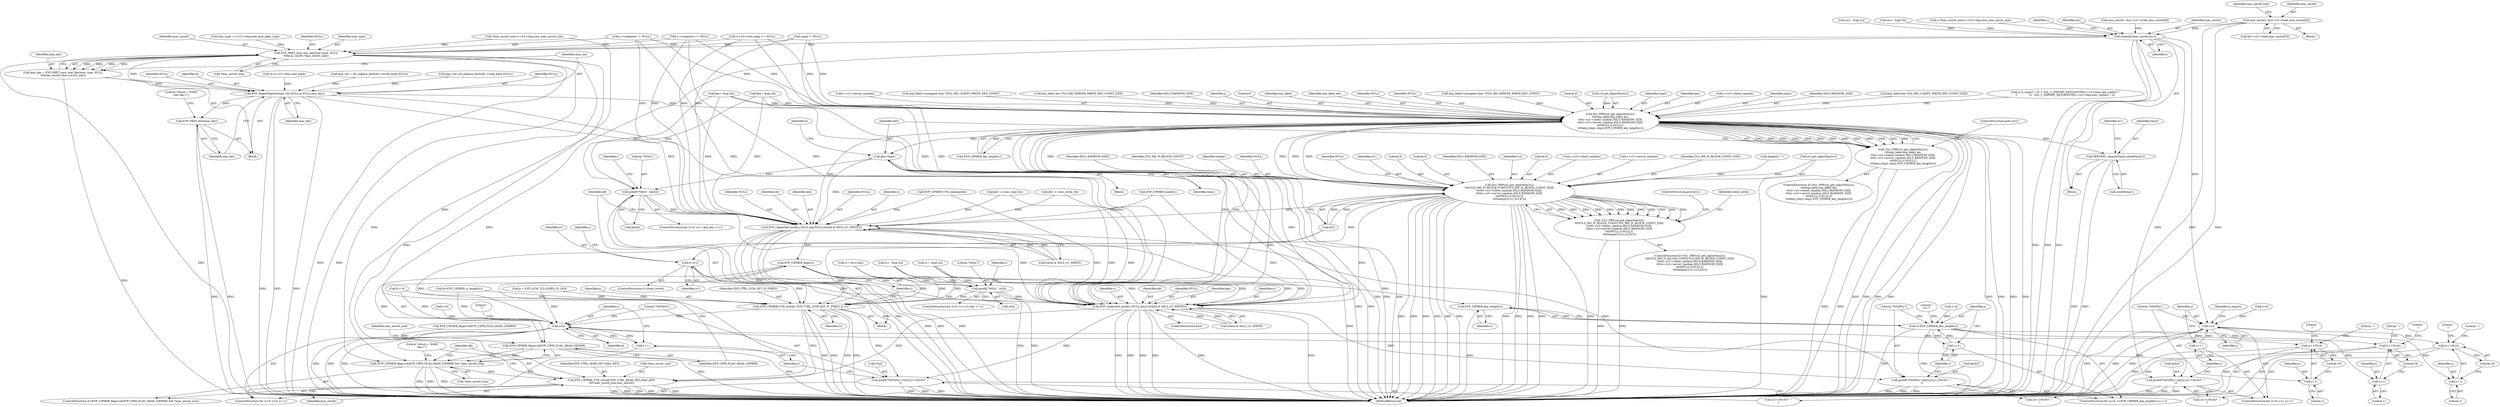 digraph "0_openssl_34628967f1e65dc8f34e000f0f5518e21afbfc7b_0@array" {
"1000429" [label="(Call,mac_secret= &(s->s3->read_mac_secret[0]))"];
"1000754" [label="(Call,memcpy(mac_secret,ms,i))"];
"1000767" [label="(Call,EVP_PKEY_new_mac_key(mac_type, NULL,\n\t\t\t\tmac_secret,*mac_secret_size))"];
"1000765" [label="(Call,mac_key = EVP_PKEY_new_mac_key(mac_type, NULL,\n\t\t\t\tmac_secret,*mac_secret_size))"];
"1000773" [label="(Call,EVP_DigestSignInit(mac_ctx,NULL,m,NULL,mac_key))"];
"1000779" [label="(Call,EVP_PKEY_free(mac_key))"];
"1000813" [label="(Call,tls1_PRF(ssl_get_algorithm2(s),\n\t\t\t\texp_label,exp_label_len,\n\t\t\t\ts->s3->client_random,SSL3_RANDOM_SIZE,\n\t\t\t\ts->s3->server_random,SSL3_RANDOM_SIZE,\n\t\t\t\tNULL,0,NULL,0,\n\t\t\t\tkey,j,tmp1,tmp2,EVP_CIPHER_key_length(c)))"];
"1000812" [label="(Call,!tls1_PRF(ssl_get_algorithm2(s),\n\t\t\t\texp_label,exp_label_len,\n\t\t\t\ts->s3->client_random,SSL3_RANDOM_SIZE,\n\t\t\t\ts->s3->server_random,SSL3_RANDOM_SIZE,\n\t\t\t\tNULL,0,NULL,0,\n\t\t\t\tkey,j,tmp1,tmp2,EVP_CIPHER_key_length(c)))"];
"1000841" [label="(Call,key=tmp1)"];
"1000916" [label="(Call,printf(\"%02x\", key[i]))"];
"1000949" [label="(Call,EVP_CipherInit_ex(dd,c,NULL,key,NULL,(which & SSL3_CC_WRITE)))"];
"1000958" [label="(Call,EVP_CIPHER_CTX_ctrl(dd, EVP_CTRL_GCM_SET_IV_FIXED, k, iv))"];
"1000981" [label="(Call,EVP_CIPHER_CTX_ctrl(dd,EVP_CTRL_AEAD_SET_MAC_KEY,\n\t\t\t\t*mac_secret_size,mac_secret))"];
"1001023" [label="(Call,z<k)"];
"1001026" [label="(Call,z++)"];
"1001034" [label="(Call,(z+1)%16)"];
"1001035" [label="(Call,z+1)"];
"1001028" [label="(Call,printf(\"%02X%c\",iv[z],((z+1)%16)?' ':'\n'))"];
"1000976" [label="(Call,EVP_CIPHER_flags(c))"];
"1000975" [label="(Call,EVP_CIPHER_flags(c)&EVP_CIPH_FLAG_AEAD_CIPHER)"];
"1000974" [label="(Call,(EVP_CIPHER_flags(c)&EVP_CIPH_FLAG_AEAD_CIPHER) && *mac_secret_size)"];
"1000998" [label="(Call,EVP_CIPHER_key_length(c))"];
"1000996" [label="(Call,z<EVP_CIPHER_key_length(c))"];
"1001000" [label="(Call,z++)"];
"1001008" [label="(Call,(z+1)%16)"];
"1001009" [label="(Call,z+1)"];
"1001002" [label="(Call,printf(\"%02X%c\",key[z],((z+1)%16)?' ':'\n'))"];
"1000964" [label="(Call,EVP_CipherInit_ex(dd,c,NULL,key,iv,(which & SSL3_CC_WRITE)))"];
"1000851" [label="(Call,tls1_PRF(ssl_get_algorithm2(s),\n\t\t\t\t\tTLS_MD_IV_BLOCK_CONST,TLS_MD_IV_BLOCK_CONST_SIZE,\n\t\t\t\t\ts->s3->client_random,SSL3_RANDOM_SIZE,\n\t\t\t\t\ts->s3->server_random,SSL3_RANDOM_SIZE,\n\t\t\t\t\tNULL,0,NULL,0,\n\t\t\t\t\tempty,0,iv1,iv2,k*2))"];
"1000850" [label="(Call,!tls1_PRF(ssl_get_algorithm2(s),\n\t\t\t\t\tTLS_MD_IV_BLOCK_CONST,TLS_MD_IV_BLOCK_CONST_SIZE,\n\t\t\t\t\ts->s3->client_random,SSL3_RANDOM_SIZE,\n\t\t\t\t\ts->s3->server_random,SSL3_RANDOM_SIZE,\n\t\t\t\t\tNULL,0,NULL,0,\n\t\t\t\t\tempty,0,iv1,iv2,k*2))"];
"1000882" [label="(Call,iv=iv1)"];
"1000936" [label="(Call,printf(\"%02x\", iv[i]))"];
"1001047" [label="(Call,OPENSSL_cleanse(tmp2,sizeof(tmp1)))"];
"1000790" [label="(Call,z<i)"];
"1000793" [label="(Call,z++)"];
"1000801" [label="(Call,(z+1)%16)"];
"1000802" [label="(Call,z+1)"];
"1000795" [label="(Call,printf(\"%02X%c\",ms[z],((z+1)%16)?' ':'\n'))"];
"1001008" [label="(Call,(z+1)%16)"];
"1000797" [label="(Call,ms[z])"];
"1001020" [label="(Call,z=0)"];
"1000830" [label="(Identifier,NULL)"];
"1000841" [label="(Call,key=tmp1)"];
"1000810" [label="(Block,)"];
"1000868" [label="(Identifier,NULL)"];
"1000764" [label="(Block,)"];
"1001049" [label="(Call,sizeof(tmp1))"];
"1000498" [label="(Call,dd= s->enc_write_ctx)"];
"1000948" [label="(Block,)"];
"1000952" [label="(Identifier,NULL)"];
"1000585" [label="(Call,i=*mac_secret_size=s->s3->tmp.new_mac_secret_size)"];
"1000874" [label="(Identifier,iv1)"];
"1000895" [label="(Identifier,s)"];
"1000762" [label="(Identifier,c)"];
"1000769" [label="(Identifier,NULL)"];
"1000845" [label="(Call,k > 0)"];
"1000809" [label="(Identifier,is_export)"];
"1000756" [label="(Identifier,ms)"];
"1000554" [label="(Call,mac_secret= &(s->s3->write_mac_secret[0]))"];
"1001034" [label="(Call,(z+1)%16)"];
"1001033" [label="(Call,((z+1)%16)?' ':'\n')"];
"1000728" [label="(Call,exp_label=(unsigned char *)TLS_MD_SERVER_WRITE_KEY_CONST)"];
"1000659" [label="(Call,key= &(p[ n]))"];
"1000851" [label="(Call,tls1_PRF(ssl_get_algorithm2(s),\n\t\t\t\t\tTLS_MD_IV_BLOCK_CONST,TLS_MD_IV_BLOCK_CONST_SIZE,\n\t\t\t\t\ts->s3->client_random,SSL3_RANDOM_SIZE,\n\t\t\t\t\ts->s3->server_random,SSL3_RANDOM_SIZE,\n\t\t\t\t\tNULL,0,NULL,0,\n\t\t\t\t\tempty,0,iv1,iv2,k*2))"];
"1001013" [label="(Literal,' ')"];
"1001004" [label="(Call,key[z])"];
"1001037" [label="(Literal,1)"];
"1001040" [label="(Literal,'\n')"];
"1000833" [label="(Literal,0)"];
"1000980" [label="(Identifier,mac_secret_size)"];
"1000331" [label="(Call,mac_ctx=ssl_replace_hash(&s->read_hash,NULL))"];
"1000966" [label="(Identifier,c)"];
"1000964" [label="(Call,EVP_CipherInit_ex(dd,c,NULL,key,iv,(which & SSL3_CC_WRITE)))"];
"1000963" [label="(ControlStructure,else)"];
"1000814" [label="(Call,ssl_get_algorithm2(s))"];
"1000767" [label="(Call,EVP_PKEY_new_mac_key(mac_type, NULL,\n\t\t\t\tmac_secret,*mac_secret_size))"];
"1000873" [label="(Literal,0)"];
"1000794" [label="(Identifier,z)"];
"1000849" [label="(ControlStructure,if (!tls1_PRF(ssl_get_algorithm2(s),\n\t\t\t\t\tTLS_MD_IV_BLOCK_CONST,TLS_MD_IV_BLOCK_CONST_SIZE,\n\t\t\t\t\ts->s3->client_random,SSL3_RANDOM_SIZE,\n\t\t\t\t\ts->s3->server_random,SSL3_RANDOM_SIZE,\n\t\t\t\t\tNULL,0,NULL,0,\n\t\t\t\t\tempty,0,iv1,iv2,k*2)))"];
"1000905" [label="(ControlStructure,for (i=0; i<c->key_len; i++))"];
"1000787" [label="(Call,z=0)"];
"1001000" [label="(Call,z++)"];
"1000869" [label="(Literal,0)"];
"1000951" [label="(Identifier,c)"];
"1000771" [label="(Call,*mac_secret_size)"];
"1000958" [label="(Call,EVP_CIPHER_CTX_ctrl(dd, EVP_CTRL_GCM_SET_IV_FIXED, k, iv))"];
"1000768" [label="(Identifier,mac_type)"];
"1000867" [label="(Identifier,SSL3_RANDOM_SIZE)"];
"1000886" [label="(Call,iv= &(iv1[k]))"];
"1000973" [label="(ControlStructure,if ((EVP_CIPHER_flags(c)&EVP_CIPH_FLAG_AEAD_CIPHER) && *mac_secret_size))"];
"1000777" [label="(Identifier,NULL)"];
"1000875" [label="(Identifier,iv2)"];
"1000883" [label="(Identifier,iv)"];
"1000760" [label="(Call,EVP_CIPHER_flags(c)&EVP_CIPH_FLAG_AEAD_CIPHER)"];
"1000356" [label="(Call,comp != NULL)"];
"1000800" [label="(Call,((z+1)%16)?' ':'\n')"];
"1000936" [label="(Call,printf(\"%02x\", iv[i]))"];
"1000804" [label="(Literal,1)"];
"1000882" [label="(Call,iv=iv1)"];
"1000997" [label="(Identifier,z)"];
"1000837" [label="(Identifier,tmp2)"];
"1000915" [label="(Identifier,i)"];
"1001023" [label="(Call,z<k)"];
"1000871" [label="(Literal,0)"];
"1000773" [label="(Call,EVP_DigestSignInit(mac_ctx,NULL,m,NULL,mac_key))"];
"1000755" [label="(Identifier,mac_secret)"];
"1001011" [label="(Literal,1)"];
"1000834" [label="(Identifier,key)"];
"1001026" [label="(Call,z++)"];
"1001019" [label="(ControlStructure,for (z=0; z<k; z++))"];
"1000846" [label="(Identifier,k)"];
"1000635" [label="(Call,k=EVP_CIPHER_iv_length(c))"];
"1000757" [label="(Identifier,i)"];
"1000959" [label="(Identifier,dd)"];
"1000962" [label="(Identifier,iv)"];
"1000925" [label="(ControlStructure,for (i=0; i<c->iv_len; i++))"];
"1000992" [label="(ControlStructure,for (z=0; z<EVP_CIPHER_key_length(c); z++))"];
"1001016" [label="(Literal,\"\niv=\")"];
"1000790" [label="(Call,z<i)"];
"1001002" [label="(Call,printf(\"%02X%c\",key[z],((z+1)%16)?' ':'\n'))"];
"1000766" [label="(Identifier,mac_key)"];
"1000805" [label="(Literal,16)"];
"1000918" [label="(Call,key[i])"];
"1000917" [label="(Literal,\"%02x\")"];
"1000986" [label="(Identifier,mac_secret)"];
"1000429" [label="(Call,mac_secret= &(s->s3->read_mac_secret[0]))"];
"1000440" [label="(Identifier,mac_secret_size)"];
"1000981" [label="(Call,EVP_CIPHER_CTX_ctrl(dd,EVP_CTRL_AEAD_SET_MAC_KEY,\n\t\t\t\t*mac_secret_size,mac_secret))"];
"1000982" [label="(Identifier,dd)"];
"1000818" [label="(Call,s->s3->client_random)"];
"1000770" [label="(Identifier,mac_secret)"];
"1001048" [label="(Identifier,tmp2)"];
"1001001" [label="(Identifier,z)"];
"1000774" [label="(Identifier,mac_ctx)"];
"1000813" [label="(Call,tls1_PRF(ssl_get_algorithm2(s),\n\t\t\t\texp_label,exp_label_len,\n\t\t\t\ts->s3->client_random,SSL3_RANDOM_SIZE,\n\t\t\t\ts->s3->server_random,SSL3_RANDOM_SIZE,\n\t\t\t\tNULL,0,NULL,0,\n\t\t\t\tkey,j,tmp1,tmp2,EVP_CIPHER_key_length(c)))"];
"1000430" [label="(Identifier,mac_secret)"];
"1000836" [label="(Identifier,tmp1)"];
"1000961" [label="(Identifier,k)"];
"1000829" [label="(Identifier,SSL3_RANDOM_SIZE)"];
"1001028" [label="(Call,printf(\"%02X%c\",iv[z],((z+1)%16)?' ':'\n'))"];
"1000998" [label="(Call,EVP_CIPHER_key_length(c))"];
"1001047" [label="(Call,OPENSSL_cleanse(tmp2,sizeof(tmp1)))"];
"1000970" [label="(Call,which & SSL3_CC_WRITE)"];
"1001014" [label="(Literal,'\n')"];
"1000708" [label="(Call,key= &(p[ n]))"];
"1000945" [label="(Call,EVP_CIPHER_mode(c))"];
"1000988" [label="(Literal,\"which = %04X\nkey=\")"];
"1001036" [label="(Identifier,z)"];
"1000779" [label="(Call,EVP_PKEY_free(mac_key))"];
"1000786" [label="(ControlStructure,for (z=0; z<i; z++))"];
"1000793" [label="(Call,z++)"];
"1000984" [label="(Call,*mac_secret_size)"];
"1000978" [label="(Identifier,EVP_CIPH_FLAG_AEAD_CIPHER)"];
"1000879" [label="(ControlStructure,goto err2;)"];
"1000843" [label="(Identifier,tmp1)"];
"1001029" [label="(Literal,\"%02X%c\")"];
"1000782" [label="(Literal,\"which = %04X\nmac key=\")"];
"1001007" [label="(Call,((z+1)%16)?' ':'\n')"];
"1000686" [label="(Call,exp_label_len=TLS_MD_CLIENT_WRITE_KEY_CONST_SIZE)"];
"1000880" [label="(ControlStructure,if (client_write))"];
"1000954" [label="(Identifier,NULL)"];
"1000601" [label="(Call,j=is_export ? (cl < SSL_C_EXPORT_KEYLENGTH(s->s3->tmp.new_cipher) ?\n\t               cl : SSL_C_EXPORT_KEYLENGTH(s->s3->tmp.new_cipher)) : cl)"];
"1000174" [label="(Call,mac_type = s->s3->tmp.new_mac_pkey_type)"];
"1001024" [label="(Identifier,z)"];
"1000881" [label="(Identifier,client_write)"];
"1000884" [label="(Identifier,iv1)"];
"1000587" [label="(Call,*mac_secret_size=s->s3->tmp.new_mac_secret_size)"];
"1001003" [label="(Literal,\"%02X%c\")"];
"1000775" [label="(Identifier,NULL)"];
"1000842" [label="(Identifier,key)"];
"1001012" [label="(Literal,16)"];
"1000955" [label="(Call,which & SSL3_CC_WRITE)"];
"1000965" [label="(Identifier,dd)"];
"1000856" [label="(Call,s->s3->client_random)"];
"1000862" [label="(Call,s->s3->server_random)"];
"1000967" [label="(Identifier,NULL)"];
"1000776" [label="(Identifier,m)"];
"1000512" [label="(Call,s->compress != NULL)"];
"1000824" [label="(Call,s->s3->server_random)"];
"1000803" [label="(Identifier,z)"];
"1001010" [label="(Identifier,z)"];
"1001052" [label="(Identifier,iv1)"];
"1001038" [label="(Literal,16)"];
"1000326" [label="(Call,dd= s->enc_read_ctx)"];
"1000975" [label="(Call,EVP_CIPHER_flags(c)&EVP_CIPH_FLAG_AEAD_CIPHER)"];
"1000802" [label="(Call,z+1)"];
"1000719" [label="(Call,iv=  &(p[ n]))"];
"1000631" [label="(Call,k = EVP_GCM_TLS_FIXED_IV_LEN)"];
"1000801" [label="(Call,(z+1)%16)"];
"1000778" [label="(Identifier,mac_key)"];
"1000968" [label="(Identifier,key)"];
"1000876" [label="(Call,k*2)"];
"1000431" [label="(Call,&(s->s3->read_mac_secret[0]))"];
"1000681" [label="(Call,exp_label=(unsigned char *)TLS_MD_CLIENT_WRITE_KEY_CONST)"];
"1000733" [label="(Call,exp_label_len=TLS_MD_SERVER_WRITE_KEY_CONST_SIZE)"];
"1000993" [label="(Call,z=0)"];
"1000807" [label="(Literal,'\n')"];
"1000697" [label="(Call,ms=  &(p[ n]))"];
"1001042" [label="(Literal,\"\n\")"];
"1000999" [label="(Identifier,c)"];
"1001068" [label="(MethodReturn,int)"];
"1000165" [label="(Call,m=s->s3->tmp.new_hash)"];
"1000976" [label="(Call,EVP_CIPHER_flags(c))"];
"1001035" [label="(Call,z+1)"];
"1000979" [label="(Call,*mac_secret_size)"];
"1000855" [label="(Identifier,TLS_MD_IV_BLOCK_CONST_SIZE)"];
"1000276" [label="(Block,)"];
"1000953" [label="(Identifier,key)"];
"1000823" [label="(Identifier,SSL3_RANDOM_SIZE)"];
"1000648" [label="(Call,ms=  &(p[ 0]))"];
"1001027" [label="(Identifier,z)"];
"1000850" [label="(Call,!tls1_PRF(ssl_get_algorithm2(s),\n\t\t\t\t\tTLS_MD_IV_BLOCK_CONST,TLS_MD_IV_BLOCK_CONST_SIZE,\n\t\t\t\t\ts->s3->client_random,SSL3_RANDOM_SIZE,\n\t\t\t\t\ts->s3->server_random,SSL3_RANDOM_SIZE,\n\t\t\t\t\tNULL,0,NULL,0,\n\t\t\t\t\tempty,0,iv1,iv2,k*2))"];
"1001039" [label="(Literal,' ')"];
"1000949" [label="(Call,EVP_CipherInit_ex(dd,c,NULL,key,NULL,(which & SSL3_CC_WRITE)))"];
"1000937" [label="(Literal,\"%02x\")"];
"1000835" [label="(Identifier,j)"];
"1000113" [label="(Call,empty[]=\"\")"];
"1000831" [label="(Literal,0)"];
"1001025" [label="(Identifier,k)"];
"1000852" [label="(Call,ssl_get_algorithm2(s))"];
"1000861" [label="(Identifier,SSL3_RANDOM_SIZE)"];
"1000854" [label="(Identifier,TLS_MD_IV_BLOCK_CONST)"];
"1000111" [label="(Block,)"];
"1000938" [label="(Call,iv[i])"];
"1000960" [label="(Identifier,EVP_CTRL_GCM_SET_IV_FIXED)"];
"1000996" [label="(Call,z<EVP_CIPHER_key_length(c))"];
"1000527" [label="(Call,s->compress == NULL)"];
"1000838" [label="(Call,EVP_CIPHER_key_length(c))"];
"1000795" [label="(Call,printf(\"%02X%c\",ms[z],((z+1)%16)?' ':'\n'))"];
"1000754" [label="(Call,memcpy(mac_secret,ms,i))"];
"1000765" [label="(Call,mac_key = EVP_PKEY_new_mac_key(mac_type, NULL,\n\t\t\t\tmac_secret,*mac_secret_size))"];
"1000983" [label="(Identifier,EVP_CTRL_AEAD_SET_MAC_KEY)"];
"1001009" [label="(Call,z+1)"];
"1000969" [label="(Identifier,iv)"];
"1000796" [label="(Literal,\"%02X%c\")"];
"1000780" [label="(Identifier,mac_key)"];
"1000811" [label="(ControlStructure,if (!tls1_PRF(ssl_get_algorithm2(s),\n\t\t\t\texp_label,exp_label_len,\n\t\t\t\ts->s3->client_random,SSL3_RANDOM_SIZE,\n\t\t\t\ts->s3->server_random,SSL3_RANDOM_SIZE,\n\t\t\t\tNULL,0,NULL,0,\n\t\t\t\tkey,j,tmp1,tmp2,EVP_CIPHER_key_length(c))))"];
"1000916" [label="(Call,printf(\"%02x\", key[i]))"];
"1001030" [label="(Call,iv[z])"];
"1000816" [label="(Identifier,exp_label)"];
"1000792" [label="(Identifier,i)"];
"1000503" [label="(Call,mac_ctx = ssl_replace_hash(&s->write_hash,NULL))"];
"1000977" [label="(Identifier,c)"];
"1000670" [label="(Call,iv=  &(p[ n]))"];
"1000817" [label="(Identifier,exp_label_len)"];
"1000840" [label="(ControlStructure,goto err2;)"];
"1000402" [label="(Call,s->s3->rrec.comp == NULL)"];
"1000574" [label="(Call,EVP_CIPHER_CTX_cleanup(dd))"];
"1000872" [label="(Identifier,empty)"];
"1000950" [label="(Identifier,dd)"];
"1000791" [label="(Identifier,z)"];
"1000935" [label="(Identifier,i)"];
"1000812" [label="(Call,!tls1_PRF(ssl_get_algorithm2(s),\n\t\t\t\texp_label,exp_label_len,\n\t\t\t\ts->s3->client_random,SSL3_RANDOM_SIZE,\n\t\t\t\ts->s3->server_random,SSL3_RANDOM_SIZE,\n\t\t\t\tNULL,0,NULL,0,\n\t\t\t\tkey,j,tmp1,tmp2,EVP_CIPHER_key_length(c)))"];
"1000806" [label="(Literal,' ')"];
"1000870" [label="(Identifier,NULL)"];
"1000974" [label="(Call,(EVP_CIPHER_flags(c)&EVP_CIPH_FLAG_AEAD_CIPHER) && *mac_secret_size)"];
"1000832" [label="(Identifier,NULL)"];
"1000429" -> "1000276"  [label="AST: "];
"1000429" -> "1000431"  [label="CFG: "];
"1000430" -> "1000429"  [label="AST: "];
"1000431" -> "1000429"  [label="AST: "];
"1000440" -> "1000429"  [label="CFG: "];
"1000429" -> "1001068"  [label="DDG: "];
"1000429" -> "1001068"  [label="DDG: "];
"1000429" -> "1000754"  [label="DDG: "];
"1000754" -> "1000111"  [label="AST: "];
"1000754" -> "1000757"  [label="CFG: "];
"1000755" -> "1000754"  [label="AST: "];
"1000756" -> "1000754"  [label="AST: "];
"1000757" -> "1000754"  [label="AST: "];
"1000762" -> "1000754"  [label="CFG: "];
"1000754" -> "1001068"  [label="DDG: "];
"1000754" -> "1001068"  [label="DDG: "];
"1000754" -> "1001068"  [label="DDG: "];
"1000554" -> "1000754"  [label="DDG: "];
"1000648" -> "1000754"  [label="DDG: "];
"1000697" -> "1000754"  [label="DDG: "];
"1000585" -> "1000754"  [label="DDG: "];
"1000754" -> "1000767"  [label="DDG: "];
"1000754" -> "1000790"  [label="DDG: "];
"1000754" -> "1000795"  [label="DDG: "];
"1000754" -> "1000981"  [label="DDG: "];
"1000767" -> "1000765"  [label="AST: "];
"1000767" -> "1000771"  [label="CFG: "];
"1000768" -> "1000767"  [label="AST: "];
"1000769" -> "1000767"  [label="AST: "];
"1000770" -> "1000767"  [label="AST: "];
"1000771" -> "1000767"  [label="AST: "];
"1000765" -> "1000767"  [label="CFG: "];
"1000767" -> "1001068"  [label="DDG: "];
"1000767" -> "1001068"  [label="DDG: "];
"1000767" -> "1001068"  [label="DDG: "];
"1000767" -> "1000765"  [label="DDG: "];
"1000767" -> "1000765"  [label="DDG: "];
"1000767" -> "1000765"  [label="DDG: "];
"1000767" -> "1000765"  [label="DDG: "];
"1000174" -> "1000767"  [label="DDG: "];
"1000527" -> "1000767"  [label="DDG: "];
"1000512" -> "1000767"  [label="DDG: "];
"1000356" -> "1000767"  [label="DDG: "];
"1000402" -> "1000767"  [label="DDG: "];
"1000587" -> "1000767"  [label="DDG: "];
"1000767" -> "1000773"  [label="DDG: "];
"1000767" -> "1000974"  [label="DDG: "];
"1000767" -> "1000981"  [label="DDG: "];
"1000765" -> "1000764"  [label="AST: "];
"1000766" -> "1000765"  [label="AST: "];
"1000774" -> "1000765"  [label="CFG: "];
"1000765" -> "1001068"  [label="DDG: "];
"1000765" -> "1000773"  [label="DDG: "];
"1000773" -> "1000764"  [label="AST: "];
"1000773" -> "1000778"  [label="CFG: "];
"1000774" -> "1000773"  [label="AST: "];
"1000775" -> "1000773"  [label="AST: "];
"1000776" -> "1000773"  [label="AST: "];
"1000777" -> "1000773"  [label="AST: "];
"1000778" -> "1000773"  [label="AST: "];
"1000780" -> "1000773"  [label="CFG: "];
"1000773" -> "1001068"  [label="DDG: "];
"1000773" -> "1001068"  [label="DDG: "];
"1000773" -> "1001068"  [label="DDG: "];
"1000331" -> "1000773"  [label="DDG: "];
"1000503" -> "1000773"  [label="DDG: "];
"1000165" -> "1000773"  [label="DDG: "];
"1000773" -> "1000779"  [label="DDG: "];
"1000773" -> "1000813"  [label="DDG: "];
"1000773" -> "1000949"  [label="DDG: "];
"1000773" -> "1000964"  [label="DDG: "];
"1000779" -> "1000764"  [label="AST: "];
"1000779" -> "1000780"  [label="CFG: "];
"1000780" -> "1000779"  [label="AST: "];
"1000782" -> "1000779"  [label="CFG: "];
"1000779" -> "1001068"  [label="DDG: "];
"1000779" -> "1001068"  [label="DDG: "];
"1000813" -> "1000812"  [label="AST: "];
"1000813" -> "1000838"  [label="CFG: "];
"1000814" -> "1000813"  [label="AST: "];
"1000816" -> "1000813"  [label="AST: "];
"1000817" -> "1000813"  [label="AST: "];
"1000818" -> "1000813"  [label="AST: "];
"1000823" -> "1000813"  [label="AST: "];
"1000824" -> "1000813"  [label="AST: "];
"1000829" -> "1000813"  [label="AST: "];
"1000830" -> "1000813"  [label="AST: "];
"1000831" -> "1000813"  [label="AST: "];
"1000832" -> "1000813"  [label="AST: "];
"1000833" -> "1000813"  [label="AST: "];
"1000834" -> "1000813"  [label="AST: "];
"1000835" -> "1000813"  [label="AST: "];
"1000836" -> "1000813"  [label="AST: "];
"1000837" -> "1000813"  [label="AST: "];
"1000838" -> "1000813"  [label="AST: "];
"1000812" -> "1000813"  [label="CFG: "];
"1000813" -> "1001068"  [label="DDG: "];
"1000813" -> "1001068"  [label="DDG: "];
"1000813" -> "1001068"  [label="DDG: "];
"1000813" -> "1001068"  [label="DDG: "];
"1000813" -> "1001068"  [label="DDG: "];
"1000813" -> "1001068"  [label="DDG: "];
"1000813" -> "1001068"  [label="DDG: "];
"1000813" -> "1001068"  [label="DDG: "];
"1000813" -> "1001068"  [label="DDG: "];
"1000813" -> "1001068"  [label="DDG: "];
"1000813" -> "1001068"  [label="DDG: "];
"1000813" -> "1001068"  [label="DDG: "];
"1000813" -> "1000812"  [label="DDG: "];
"1000813" -> "1000812"  [label="DDG: "];
"1000813" -> "1000812"  [label="DDG: "];
"1000813" -> "1000812"  [label="DDG: "];
"1000813" -> "1000812"  [label="DDG: "];
"1000813" -> "1000812"  [label="DDG: "];
"1000813" -> "1000812"  [label="DDG: "];
"1000813" -> "1000812"  [label="DDG: "];
"1000813" -> "1000812"  [label="DDG: "];
"1000813" -> "1000812"  [label="DDG: "];
"1000813" -> "1000812"  [label="DDG: "];
"1000813" -> "1000812"  [label="DDG: "];
"1000813" -> "1000812"  [label="DDG: "];
"1000814" -> "1000813"  [label="DDG: "];
"1000681" -> "1000813"  [label="DDG: "];
"1000728" -> "1000813"  [label="DDG: "];
"1000733" -> "1000813"  [label="DDG: "];
"1000686" -> "1000813"  [label="DDG: "];
"1000527" -> "1000813"  [label="DDG: "];
"1000512" -> "1000813"  [label="DDG: "];
"1000356" -> "1000813"  [label="DDG: "];
"1000402" -> "1000813"  [label="DDG: "];
"1000708" -> "1000813"  [label="DDG: "];
"1000659" -> "1000813"  [label="DDG: "];
"1000601" -> "1000813"  [label="DDG: "];
"1000838" -> "1000813"  [label="DDG: "];
"1000813" -> "1000841"  [label="DDG: "];
"1000813" -> "1000851"  [label="DDG: "];
"1000813" -> "1000851"  [label="DDG: "];
"1000813" -> "1000851"  [label="DDG: "];
"1000813" -> "1000851"  [label="DDG: "];
"1000813" -> "1000949"  [label="DDG: "];
"1000813" -> "1000964"  [label="DDG: "];
"1000813" -> "1001047"  [label="DDG: "];
"1000812" -> "1000811"  [label="AST: "];
"1000840" -> "1000812"  [label="CFG: "];
"1000842" -> "1000812"  [label="CFG: "];
"1000812" -> "1001068"  [label="DDG: "];
"1000812" -> "1001068"  [label="DDG: "];
"1000841" -> "1000810"  [label="AST: "];
"1000841" -> "1000843"  [label="CFG: "];
"1000842" -> "1000841"  [label="AST: "];
"1000843" -> "1000841"  [label="AST: "];
"1000846" -> "1000841"  [label="CFG: "];
"1000841" -> "1001068"  [label="DDG: "];
"1000841" -> "1001068"  [label="DDG: "];
"1000841" -> "1000916"  [label="DDG: "];
"1000841" -> "1000949"  [label="DDG: "];
"1000841" -> "1000964"  [label="DDG: "];
"1000916" -> "1000905"  [label="AST: "];
"1000916" -> "1000918"  [label="CFG: "];
"1000917" -> "1000916"  [label="AST: "];
"1000918" -> "1000916"  [label="AST: "];
"1000915" -> "1000916"  [label="CFG: "];
"1000916" -> "1001068"  [label="DDG: "];
"1000916" -> "1001068"  [label="DDG: "];
"1000708" -> "1000916"  [label="DDG: "];
"1000659" -> "1000916"  [label="DDG: "];
"1000916" -> "1000949"  [label="DDG: "];
"1000916" -> "1000964"  [label="DDG: "];
"1000949" -> "1000948"  [label="AST: "];
"1000949" -> "1000955"  [label="CFG: "];
"1000950" -> "1000949"  [label="AST: "];
"1000951" -> "1000949"  [label="AST: "];
"1000952" -> "1000949"  [label="AST: "];
"1000953" -> "1000949"  [label="AST: "];
"1000954" -> "1000949"  [label="AST: "];
"1000955" -> "1000949"  [label="AST: "];
"1000959" -> "1000949"  [label="CFG: "];
"1000949" -> "1001068"  [label="DDG: "];
"1000949" -> "1001068"  [label="DDG: "];
"1000949" -> "1001068"  [label="DDG: "];
"1000949" -> "1001068"  [label="DDG: "];
"1000574" -> "1000949"  [label="DDG: "];
"1000498" -> "1000949"  [label="DDG: "];
"1000326" -> "1000949"  [label="DDG: "];
"1000945" -> "1000949"  [label="DDG: "];
"1000851" -> "1000949"  [label="DDG: "];
"1000527" -> "1000949"  [label="DDG: "];
"1000512" -> "1000949"  [label="DDG: "];
"1000402" -> "1000949"  [label="DDG: "];
"1000356" -> "1000949"  [label="DDG: "];
"1000708" -> "1000949"  [label="DDG: "];
"1000659" -> "1000949"  [label="DDG: "];
"1000955" -> "1000949"  [label="DDG: "];
"1000955" -> "1000949"  [label="DDG: "];
"1000949" -> "1000958"  [label="DDG: "];
"1000949" -> "1000976"  [label="DDG: "];
"1000949" -> "1001002"  [label="DDG: "];
"1000958" -> "1000948"  [label="AST: "];
"1000958" -> "1000962"  [label="CFG: "];
"1000959" -> "1000958"  [label="AST: "];
"1000960" -> "1000958"  [label="AST: "];
"1000961" -> "1000958"  [label="AST: "];
"1000962" -> "1000958"  [label="AST: "];
"1000977" -> "1000958"  [label="CFG: "];
"1000958" -> "1001068"  [label="DDG: "];
"1000958" -> "1001068"  [label="DDG: "];
"1000958" -> "1001068"  [label="DDG: "];
"1000958" -> "1001068"  [label="DDG: "];
"1000845" -> "1000958"  [label="DDG: "];
"1000876" -> "1000958"  [label="DDG: "];
"1000631" -> "1000958"  [label="DDG: "];
"1000635" -> "1000958"  [label="DDG: "];
"1000882" -> "1000958"  [label="DDG: "];
"1000936" -> "1000958"  [label="DDG: "];
"1000886" -> "1000958"  [label="DDG: "];
"1000670" -> "1000958"  [label="DDG: "];
"1000719" -> "1000958"  [label="DDG: "];
"1000958" -> "1000981"  [label="DDG: "];
"1000958" -> "1001023"  [label="DDG: "];
"1000958" -> "1001028"  [label="DDG: "];
"1000981" -> "1000973"  [label="AST: "];
"1000981" -> "1000986"  [label="CFG: "];
"1000982" -> "1000981"  [label="AST: "];
"1000983" -> "1000981"  [label="AST: "];
"1000984" -> "1000981"  [label="AST: "];
"1000986" -> "1000981"  [label="AST: "];
"1000988" -> "1000981"  [label="CFG: "];
"1000981" -> "1001068"  [label="DDG: "];
"1000981" -> "1001068"  [label="DDG: "];
"1000981" -> "1001068"  [label="DDG: "];
"1000981" -> "1001068"  [label="DDG: "];
"1000981" -> "1001068"  [label="DDG: "];
"1000964" -> "1000981"  [label="DDG: "];
"1000974" -> "1000981"  [label="DDG: "];
"1001023" -> "1001019"  [label="AST: "];
"1001023" -> "1001025"  [label="CFG: "];
"1001024" -> "1001023"  [label="AST: "];
"1001025" -> "1001023"  [label="AST: "];
"1001029" -> "1001023"  [label="CFG: "];
"1001042" -> "1001023"  [label="CFG: "];
"1001023" -> "1001068"  [label="DDG: "];
"1001023" -> "1001068"  [label="DDG: "];
"1001023" -> "1001068"  [label="DDG: "];
"1001026" -> "1001023"  [label="DDG: "];
"1001020" -> "1001023"  [label="DDG: "];
"1000845" -> "1001023"  [label="DDG: "];
"1000876" -> "1001023"  [label="DDG: "];
"1000631" -> "1001023"  [label="DDG: "];
"1000635" -> "1001023"  [label="DDG: "];
"1001023" -> "1001026"  [label="DDG: "];
"1001023" -> "1001034"  [label="DDG: "];
"1001023" -> "1001035"  [label="DDG: "];
"1001026" -> "1001019"  [label="AST: "];
"1001026" -> "1001027"  [label="CFG: "];
"1001027" -> "1001026"  [label="AST: "];
"1001024" -> "1001026"  [label="CFG: "];
"1001034" -> "1001033"  [label="AST: "];
"1001034" -> "1001038"  [label="CFG: "];
"1001035" -> "1001034"  [label="AST: "];
"1001038" -> "1001034"  [label="AST: "];
"1001039" -> "1001034"  [label="CFG: "];
"1001040" -> "1001034"  [label="CFG: "];
"1001034" -> "1001068"  [label="DDG: "];
"1001035" -> "1001037"  [label="CFG: "];
"1001036" -> "1001035"  [label="AST: "];
"1001037" -> "1001035"  [label="AST: "];
"1001038" -> "1001035"  [label="CFG: "];
"1001028" -> "1001019"  [label="AST: "];
"1001028" -> "1001033"  [label="CFG: "];
"1001029" -> "1001028"  [label="AST: "];
"1001030" -> "1001028"  [label="AST: "];
"1001033" -> "1001028"  [label="AST: "];
"1001027" -> "1001028"  [label="CFG: "];
"1001028" -> "1001068"  [label="DDG: "];
"1001028" -> "1001068"  [label="DDG: "];
"1001028" -> "1001068"  [label="DDG: "];
"1000964" -> "1001028"  [label="DDG: "];
"1000976" -> "1000975"  [label="AST: "];
"1000976" -> "1000977"  [label="CFG: "];
"1000977" -> "1000976"  [label="AST: "];
"1000978" -> "1000976"  [label="CFG: "];
"1000976" -> "1000975"  [label="DDG: "];
"1000964" -> "1000976"  [label="DDG: "];
"1000976" -> "1000998"  [label="DDG: "];
"1000975" -> "1000974"  [label="AST: "];
"1000975" -> "1000978"  [label="CFG: "];
"1000978" -> "1000975"  [label="AST: "];
"1000980" -> "1000975"  [label="CFG: "];
"1000974" -> "1000975"  [label="CFG: "];
"1000975" -> "1001068"  [label="DDG: "];
"1000975" -> "1001068"  [label="DDG: "];
"1000975" -> "1000974"  [label="DDG: "];
"1000975" -> "1000974"  [label="DDG: "];
"1000760" -> "1000975"  [label="DDG: "];
"1000974" -> "1000973"  [label="AST: "];
"1000974" -> "1000979"  [label="CFG: "];
"1000979" -> "1000974"  [label="AST: "];
"1000982" -> "1000974"  [label="CFG: "];
"1000988" -> "1000974"  [label="CFG: "];
"1000974" -> "1001068"  [label="DDG: "];
"1000974" -> "1001068"  [label="DDG: "];
"1000974" -> "1001068"  [label="DDG: "];
"1000587" -> "1000974"  [label="DDG: "];
"1000998" -> "1000996"  [label="AST: "];
"1000998" -> "1000999"  [label="CFG: "];
"1000999" -> "1000998"  [label="AST: "];
"1000996" -> "1000998"  [label="CFG: "];
"1000998" -> "1001068"  [label="DDG: "];
"1000998" -> "1000996"  [label="DDG: "];
"1000996" -> "1000992"  [label="AST: "];
"1000997" -> "1000996"  [label="AST: "];
"1001003" -> "1000996"  [label="CFG: "];
"1001016" -> "1000996"  [label="CFG: "];
"1000996" -> "1001068"  [label="DDG: "];
"1000996" -> "1001068"  [label="DDG: "];
"1001000" -> "1000996"  [label="DDG: "];
"1000993" -> "1000996"  [label="DDG: "];
"1000996" -> "1001000"  [label="DDG: "];
"1000996" -> "1001008"  [label="DDG: "];
"1000996" -> "1001009"  [label="DDG: "];
"1001000" -> "1000992"  [label="AST: "];
"1001000" -> "1001001"  [label="CFG: "];
"1001001" -> "1001000"  [label="AST: "];
"1000997" -> "1001000"  [label="CFG: "];
"1001008" -> "1001007"  [label="AST: "];
"1001008" -> "1001012"  [label="CFG: "];
"1001009" -> "1001008"  [label="AST: "];
"1001012" -> "1001008"  [label="AST: "];
"1001013" -> "1001008"  [label="CFG: "];
"1001014" -> "1001008"  [label="CFG: "];
"1001008" -> "1001068"  [label="DDG: "];
"1001009" -> "1001011"  [label="CFG: "];
"1001010" -> "1001009"  [label="AST: "];
"1001011" -> "1001009"  [label="AST: "];
"1001012" -> "1001009"  [label="CFG: "];
"1001002" -> "1000992"  [label="AST: "];
"1001002" -> "1001007"  [label="CFG: "];
"1001003" -> "1001002"  [label="AST: "];
"1001004" -> "1001002"  [label="AST: "];
"1001007" -> "1001002"  [label="AST: "];
"1001001" -> "1001002"  [label="CFG: "];
"1001002" -> "1001068"  [label="DDG: "];
"1001002" -> "1001068"  [label="DDG: "];
"1001002" -> "1001068"  [label="DDG: "];
"1000964" -> "1001002"  [label="DDG: "];
"1000964" -> "1000963"  [label="AST: "];
"1000964" -> "1000970"  [label="CFG: "];
"1000965" -> "1000964"  [label="AST: "];
"1000966" -> "1000964"  [label="AST: "];
"1000967" -> "1000964"  [label="AST: "];
"1000968" -> "1000964"  [label="AST: "];
"1000969" -> "1000964"  [label="AST: "];
"1000970" -> "1000964"  [label="AST: "];
"1000977" -> "1000964"  [label="CFG: "];
"1000964" -> "1001068"  [label="DDG: "];
"1000964" -> "1001068"  [label="DDG: "];
"1000964" -> "1001068"  [label="DDG: "];
"1000964" -> "1001068"  [label="DDG: "];
"1000964" -> "1001068"  [label="DDG: "];
"1000964" -> "1001068"  [label="DDG: "];
"1000574" -> "1000964"  [label="DDG: "];
"1000498" -> "1000964"  [label="DDG: "];
"1000326" -> "1000964"  [label="DDG: "];
"1000945" -> "1000964"  [label="DDG: "];
"1000851" -> "1000964"  [label="DDG: "];
"1000527" -> "1000964"  [label="DDG: "];
"1000512" -> "1000964"  [label="DDG: "];
"1000402" -> "1000964"  [label="DDG: "];
"1000356" -> "1000964"  [label="DDG: "];
"1000708" -> "1000964"  [label="DDG: "];
"1000659" -> "1000964"  [label="DDG: "];
"1000882" -> "1000964"  [label="DDG: "];
"1000936" -> "1000964"  [label="DDG: "];
"1000886" -> "1000964"  [label="DDG: "];
"1000670" -> "1000964"  [label="DDG: "];
"1000719" -> "1000964"  [label="DDG: "];
"1000970" -> "1000964"  [label="DDG: "];
"1000970" -> "1000964"  [label="DDG: "];
"1000851" -> "1000850"  [label="AST: "];
"1000851" -> "1000876"  [label="CFG: "];
"1000852" -> "1000851"  [label="AST: "];
"1000854" -> "1000851"  [label="AST: "];
"1000855" -> "1000851"  [label="AST: "];
"1000856" -> "1000851"  [label="AST: "];
"1000861" -> "1000851"  [label="AST: "];
"1000862" -> "1000851"  [label="AST: "];
"1000867" -> "1000851"  [label="AST: "];
"1000868" -> "1000851"  [label="AST: "];
"1000869" -> "1000851"  [label="AST: "];
"1000870" -> "1000851"  [label="AST: "];
"1000871" -> "1000851"  [label="AST: "];
"1000872" -> "1000851"  [label="AST: "];
"1000873" -> "1000851"  [label="AST: "];
"1000874" -> "1000851"  [label="AST: "];
"1000875" -> "1000851"  [label="AST: "];
"1000876" -> "1000851"  [label="AST: "];
"1000850" -> "1000851"  [label="CFG: "];
"1000851" -> "1001068"  [label="DDG: "];
"1000851" -> "1001068"  [label="DDG: "];
"1000851" -> "1001068"  [label="DDG: "];
"1000851" -> "1001068"  [label="DDG: "];
"1000851" -> "1001068"  [label="DDG: "];
"1000851" -> "1001068"  [label="DDG: "];
"1000851" -> "1001068"  [label="DDG: "];
"1000851" -> "1001068"  [label="DDG: "];
"1000851" -> "1001068"  [label="DDG: "];
"1000851" -> "1001068"  [label="DDG: "];
"1000851" -> "1001068"  [label="DDG: "];
"1000851" -> "1000850"  [label="DDG: "];
"1000851" -> "1000850"  [label="DDG: "];
"1000851" -> "1000850"  [label="DDG: "];
"1000851" -> "1000850"  [label="DDG: "];
"1000851" -> "1000850"  [label="DDG: "];
"1000851" -> "1000850"  [label="DDG: "];
"1000851" -> "1000850"  [label="DDG: "];
"1000851" -> "1000850"  [label="DDG: "];
"1000851" -> "1000850"  [label="DDG: "];
"1000851" -> "1000850"  [label="DDG: "];
"1000851" -> "1000850"  [label="DDG: "];
"1000851" -> "1000850"  [label="DDG: "];
"1000852" -> "1000851"  [label="DDG: "];
"1000113" -> "1000851"  [label="DDG: "];
"1000876" -> "1000851"  [label="DDG: "];
"1000876" -> "1000851"  [label="DDG: "];
"1000851" -> "1000882"  [label="DDG: "];
"1000850" -> "1000849"  [label="AST: "];
"1000879" -> "1000850"  [label="CFG: "];
"1000881" -> "1000850"  [label="CFG: "];
"1000850" -> "1001068"  [label="DDG: "];
"1000850" -> "1001068"  [label="DDG: "];
"1000882" -> "1000880"  [label="AST: "];
"1000882" -> "1000884"  [label="CFG: "];
"1000883" -> "1000882"  [label="AST: "];
"1000884" -> "1000882"  [label="AST: "];
"1000895" -> "1000882"  [label="CFG: "];
"1000882" -> "1000936"  [label="DDG: "];
"1000936" -> "1000925"  [label="AST: "];
"1000936" -> "1000938"  [label="CFG: "];
"1000937" -> "1000936"  [label="AST: "];
"1000938" -> "1000936"  [label="AST: "];
"1000935" -> "1000936"  [label="CFG: "];
"1000936" -> "1001068"  [label="DDG: "];
"1000936" -> "1001068"  [label="DDG: "];
"1000886" -> "1000936"  [label="DDG: "];
"1000670" -> "1000936"  [label="DDG: "];
"1000719" -> "1000936"  [label="DDG: "];
"1001047" -> "1000111"  [label="AST: "];
"1001047" -> "1001049"  [label="CFG: "];
"1001048" -> "1001047"  [label="AST: "];
"1001049" -> "1001047"  [label="AST: "];
"1001052" -> "1001047"  [label="CFG: "];
"1001047" -> "1001068"  [label="DDG: "];
"1001047" -> "1001068"  [label="DDG: "];
"1000790" -> "1000786"  [label="AST: "];
"1000790" -> "1000792"  [label="CFG: "];
"1000791" -> "1000790"  [label="AST: "];
"1000792" -> "1000790"  [label="AST: "];
"1000796" -> "1000790"  [label="CFG: "];
"1000809" -> "1000790"  [label="CFG: "];
"1000790" -> "1001068"  [label="DDG: "];
"1000790" -> "1001068"  [label="DDG: "];
"1000790" -> "1001068"  [label="DDG: "];
"1000787" -> "1000790"  [label="DDG: "];
"1000793" -> "1000790"  [label="DDG: "];
"1000790" -> "1000793"  [label="DDG: "];
"1000790" -> "1000801"  [label="DDG: "];
"1000790" -> "1000802"  [label="DDG: "];
"1000793" -> "1000786"  [label="AST: "];
"1000793" -> "1000794"  [label="CFG: "];
"1000794" -> "1000793"  [label="AST: "];
"1000791" -> "1000793"  [label="CFG: "];
"1000801" -> "1000800"  [label="AST: "];
"1000801" -> "1000805"  [label="CFG: "];
"1000802" -> "1000801"  [label="AST: "];
"1000805" -> "1000801"  [label="AST: "];
"1000806" -> "1000801"  [label="CFG: "];
"1000807" -> "1000801"  [label="CFG: "];
"1000801" -> "1001068"  [label="DDG: "];
"1000802" -> "1000804"  [label="CFG: "];
"1000803" -> "1000802"  [label="AST: "];
"1000804" -> "1000802"  [label="AST: "];
"1000805" -> "1000802"  [label="CFG: "];
"1000795" -> "1000786"  [label="AST: "];
"1000795" -> "1000800"  [label="CFG: "];
"1000796" -> "1000795"  [label="AST: "];
"1000797" -> "1000795"  [label="AST: "];
"1000800" -> "1000795"  [label="AST: "];
"1000794" -> "1000795"  [label="CFG: "];
"1000795" -> "1001068"  [label="DDG: "];
"1000795" -> "1001068"  [label="DDG: "];
"1000795" -> "1001068"  [label="DDG: "];
}
